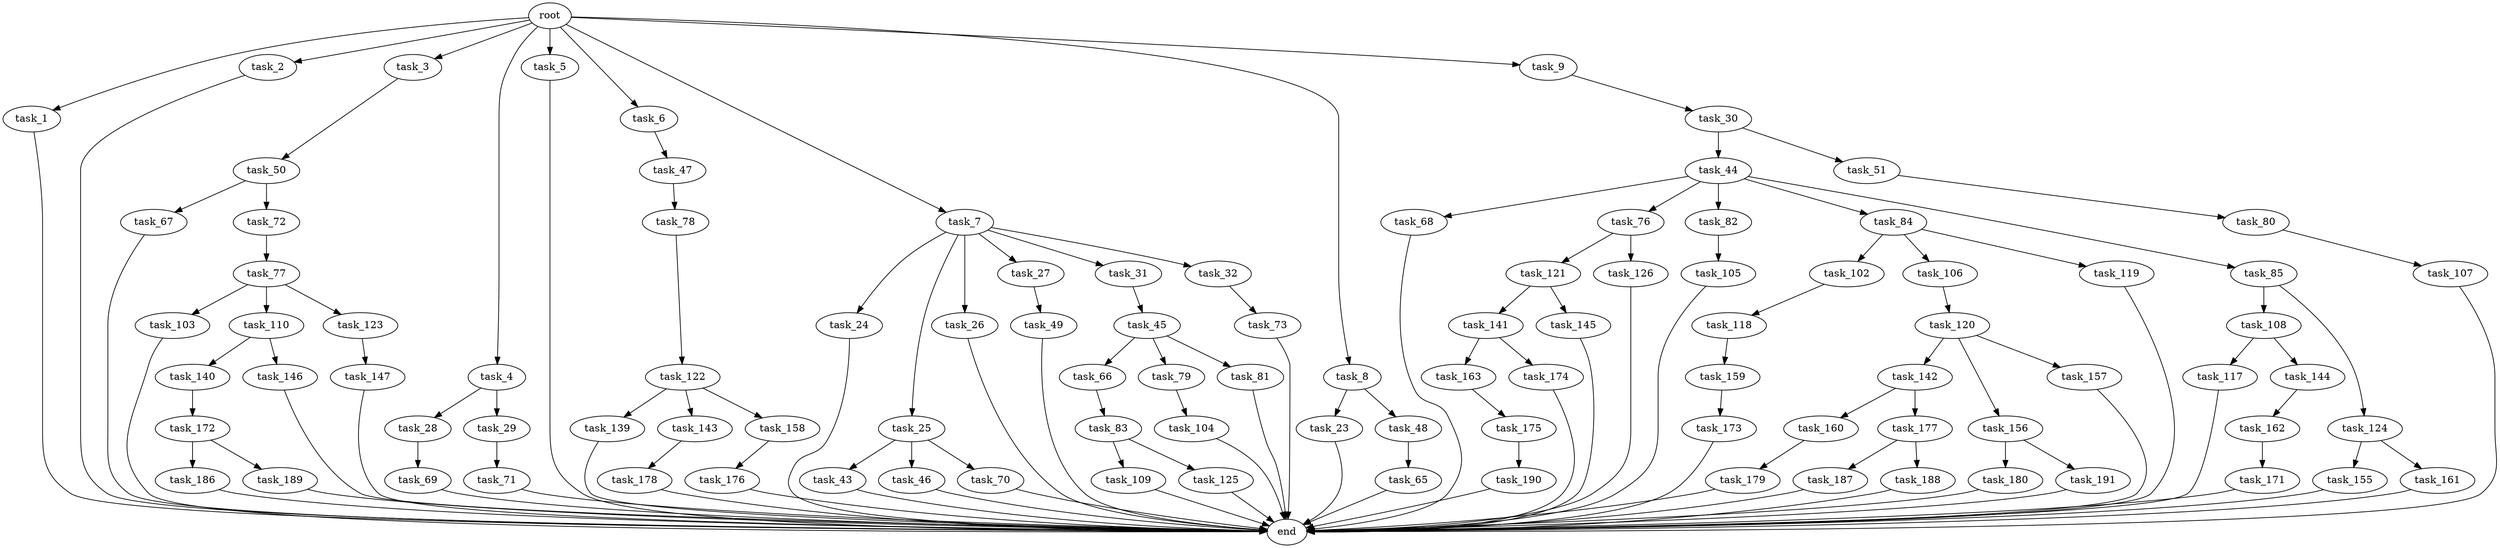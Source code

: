 digraph G {
  root [size="0.000000"];
  task_1 [size="1024.000000"];
  task_2 [size="1024.000000"];
  task_3 [size="1024.000000"];
  task_4 [size="1024.000000"];
  task_5 [size="1024.000000"];
  task_6 [size="1024.000000"];
  task_7 [size="1024.000000"];
  task_8 [size="1024.000000"];
  task_9 [size="1024.000000"];
  task_23 [size="858993459200.000000"];
  task_24 [size="77309411328.000000"];
  task_25 [size="77309411328.000000"];
  task_26 [size="77309411328.000000"];
  task_27 [size="77309411328.000000"];
  task_28 [size="34359738368.000000"];
  task_29 [size="34359738368.000000"];
  task_30 [size="309237645312.000000"];
  task_31 [size="77309411328.000000"];
  task_32 [size="77309411328.000000"];
  task_43 [size="420906795008.000000"];
  task_44 [size="858993459200.000000"];
  task_45 [size="214748364800.000000"];
  task_46 [size="420906795008.000000"];
  task_47 [size="420906795008.000000"];
  task_48 [size="858993459200.000000"];
  task_49 [size="137438953472.000000"];
  task_50 [size="214748364800.000000"];
  task_51 [size="858993459200.000000"];
  task_65 [size="695784701952.000000"];
  task_66 [size="137438953472.000000"];
  task_67 [size="34359738368.000000"];
  task_68 [size="34359738368.000000"];
  task_69 [size="309237645312.000000"];
  task_70 [size="420906795008.000000"];
  task_71 [size="695784701952.000000"];
  task_72 [size="34359738368.000000"];
  task_73 [size="214748364800.000000"];
  task_76 [size="34359738368.000000"];
  task_77 [size="309237645312.000000"];
  task_78 [size="695784701952.000000"];
  task_79 [size="137438953472.000000"];
  task_80 [size="549755813888.000000"];
  task_81 [size="137438953472.000000"];
  task_82 [size="34359738368.000000"];
  task_83 [size="858993459200.000000"];
  task_84 [size="34359738368.000000"];
  task_85 [size="34359738368.000000"];
  task_102 [size="549755813888.000000"];
  task_103 [size="549755813888.000000"];
  task_104 [size="77309411328.000000"];
  task_105 [size="420906795008.000000"];
  task_106 [size="549755813888.000000"];
  task_107 [size="137438953472.000000"];
  task_108 [size="77309411328.000000"];
  task_109 [size="77309411328.000000"];
  task_110 [size="549755813888.000000"];
  task_117 [size="695784701952.000000"];
  task_118 [size="858993459200.000000"];
  task_119 [size="549755813888.000000"];
  task_120 [size="309237645312.000000"];
  task_121 [size="549755813888.000000"];
  task_122 [size="137438953472.000000"];
  task_123 [size="549755813888.000000"];
  task_124 [size="77309411328.000000"];
  task_125 [size="77309411328.000000"];
  task_126 [size="549755813888.000000"];
  task_139 [size="34359738368.000000"];
  task_140 [size="77309411328.000000"];
  task_141 [size="549755813888.000000"];
  task_142 [size="137438953472.000000"];
  task_143 [size="34359738368.000000"];
  task_144 [size="695784701952.000000"];
  task_145 [size="549755813888.000000"];
  task_146 [size="77309411328.000000"];
  task_147 [size="214748364800.000000"];
  task_155 [size="695784701952.000000"];
  task_156 [size="137438953472.000000"];
  task_157 [size="137438953472.000000"];
  task_158 [size="34359738368.000000"];
  task_159 [size="137438953472.000000"];
  task_160 [size="858993459200.000000"];
  task_161 [size="695784701952.000000"];
  task_162 [size="858993459200.000000"];
  task_163 [size="420906795008.000000"];
  task_171 [size="34359738368.000000"];
  task_172 [size="214748364800.000000"];
  task_173 [size="858993459200.000000"];
  task_174 [size="420906795008.000000"];
  task_175 [size="695784701952.000000"];
  task_176 [size="137438953472.000000"];
  task_177 [size="858993459200.000000"];
  task_178 [size="549755813888.000000"];
  task_179 [size="695784701952.000000"];
  task_180 [size="420906795008.000000"];
  task_186 [size="137438953472.000000"];
  task_187 [size="858993459200.000000"];
  task_188 [size="858993459200.000000"];
  task_189 [size="137438953472.000000"];
  task_190 [size="549755813888.000000"];
  task_191 [size="420906795008.000000"];
  end [size="0.000000"];

  root -> task_1 [size="1.000000"];
  root -> task_2 [size="1.000000"];
  root -> task_3 [size="1.000000"];
  root -> task_4 [size="1.000000"];
  root -> task_5 [size="1.000000"];
  root -> task_6 [size="1.000000"];
  root -> task_7 [size="1.000000"];
  root -> task_8 [size="1.000000"];
  root -> task_9 [size="1.000000"];
  task_1 -> end [size="1.000000"];
  task_2 -> end [size="1.000000"];
  task_3 -> task_50 [size="209715200.000000"];
  task_4 -> task_28 [size="33554432.000000"];
  task_4 -> task_29 [size="33554432.000000"];
  task_5 -> end [size="1.000000"];
  task_6 -> task_47 [size="411041792.000000"];
  task_7 -> task_24 [size="75497472.000000"];
  task_7 -> task_25 [size="75497472.000000"];
  task_7 -> task_26 [size="75497472.000000"];
  task_7 -> task_27 [size="75497472.000000"];
  task_7 -> task_31 [size="75497472.000000"];
  task_7 -> task_32 [size="75497472.000000"];
  task_8 -> task_23 [size="838860800.000000"];
  task_8 -> task_48 [size="838860800.000000"];
  task_9 -> task_30 [size="301989888.000000"];
  task_23 -> end [size="1.000000"];
  task_24 -> end [size="1.000000"];
  task_25 -> task_43 [size="411041792.000000"];
  task_25 -> task_46 [size="411041792.000000"];
  task_25 -> task_70 [size="411041792.000000"];
  task_26 -> end [size="1.000000"];
  task_27 -> task_49 [size="134217728.000000"];
  task_28 -> task_69 [size="301989888.000000"];
  task_29 -> task_71 [size="679477248.000000"];
  task_30 -> task_44 [size="838860800.000000"];
  task_30 -> task_51 [size="838860800.000000"];
  task_31 -> task_45 [size="209715200.000000"];
  task_32 -> task_73 [size="209715200.000000"];
  task_43 -> end [size="1.000000"];
  task_44 -> task_68 [size="33554432.000000"];
  task_44 -> task_76 [size="33554432.000000"];
  task_44 -> task_82 [size="33554432.000000"];
  task_44 -> task_84 [size="33554432.000000"];
  task_44 -> task_85 [size="33554432.000000"];
  task_45 -> task_66 [size="134217728.000000"];
  task_45 -> task_79 [size="134217728.000000"];
  task_45 -> task_81 [size="134217728.000000"];
  task_46 -> end [size="1.000000"];
  task_47 -> task_78 [size="679477248.000000"];
  task_48 -> task_65 [size="679477248.000000"];
  task_49 -> end [size="1.000000"];
  task_50 -> task_67 [size="33554432.000000"];
  task_50 -> task_72 [size="33554432.000000"];
  task_51 -> task_80 [size="536870912.000000"];
  task_65 -> end [size="1.000000"];
  task_66 -> task_83 [size="838860800.000000"];
  task_67 -> end [size="1.000000"];
  task_68 -> end [size="1.000000"];
  task_69 -> end [size="1.000000"];
  task_70 -> end [size="1.000000"];
  task_71 -> end [size="1.000000"];
  task_72 -> task_77 [size="301989888.000000"];
  task_73 -> end [size="1.000000"];
  task_76 -> task_121 [size="536870912.000000"];
  task_76 -> task_126 [size="536870912.000000"];
  task_77 -> task_103 [size="536870912.000000"];
  task_77 -> task_110 [size="536870912.000000"];
  task_77 -> task_123 [size="536870912.000000"];
  task_78 -> task_122 [size="134217728.000000"];
  task_79 -> task_104 [size="75497472.000000"];
  task_80 -> task_107 [size="134217728.000000"];
  task_81 -> end [size="1.000000"];
  task_82 -> task_105 [size="411041792.000000"];
  task_83 -> task_109 [size="75497472.000000"];
  task_83 -> task_125 [size="75497472.000000"];
  task_84 -> task_102 [size="536870912.000000"];
  task_84 -> task_106 [size="536870912.000000"];
  task_84 -> task_119 [size="536870912.000000"];
  task_85 -> task_108 [size="75497472.000000"];
  task_85 -> task_124 [size="75497472.000000"];
  task_102 -> task_118 [size="838860800.000000"];
  task_103 -> end [size="1.000000"];
  task_104 -> end [size="1.000000"];
  task_105 -> end [size="1.000000"];
  task_106 -> task_120 [size="301989888.000000"];
  task_107 -> end [size="1.000000"];
  task_108 -> task_117 [size="679477248.000000"];
  task_108 -> task_144 [size="679477248.000000"];
  task_109 -> end [size="1.000000"];
  task_110 -> task_140 [size="75497472.000000"];
  task_110 -> task_146 [size="75497472.000000"];
  task_117 -> end [size="1.000000"];
  task_118 -> task_159 [size="134217728.000000"];
  task_119 -> end [size="1.000000"];
  task_120 -> task_142 [size="134217728.000000"];
  task_120 -> task_156 [size="134217728.000000"];
  task_120 -> task_157 [size="134217728.000000"];
  task_121 -> task_141 [size="536870912.000000"];
  task_121 -> task_145 [size="536870912.000000"];
  task_122 -> task_139 [size="33554432.000000"];
  task_122 -> task_143 [size="33554432.000000"];
  task_122 -> task_158 [size="33554432.000000"];
  task_123 -> task_147 [size="209715200.000000"];
  task_124 -> task_155 [size="679477248.000000"];
  task_124 -> task_161 [size="679477248.000000"];
  task_125 -> end [size="1.000000"];
  task_126 -> end [size="1.000000"];
  task_139 -> end [size="1.000000"];
  task_140 -> task_172 [size="209715200.000000"];
  task_141 -> task_163 [size="411041792.000000"];
  task_141 -> task_174 [size="411041792.000000"];
  task_142 -> task_160 [size="838860800.000000"];
  task_142 -> task_177 [size="838860800.000000"];
  task_143 -> task_178 [size="536870912.000000"];
  task_144 -> task_162 [size="838860800.000000"];
  task_145 -> end [size="1.000000"];
  task_146 -> end [size="1.000000"];
  task_147 -> end [size="1.000000"];
  task_155 -> end [size="1.000000"];
  task_156 -> task_180 [size="411041792.000000"];
  task_156 -> task_191 [size="411041792.000000"];
  task_157 -> end [size="1.000000"];
  task_158 -> task_176 [size="134217728.000000"];
  task_159 -> task_173 [size="838860800.000000"];
  task_160 -> task_179 [size="679477248.000000"];
  task_161 -> end [size="1.000000"];
  task_162 -> task_171 [size="33554432.000000"];
  task_163 -> task_175 [size="679477248.000000"];
  task_171 -> end [size="1.000000"];
  task_172 -> task_186 [size="134217728.000000"];
  task_172 -> task_189 [size="134217728.000000"];
  task_173 -> end [size="1.000000"];
  task_174 -> end [size="1.000000"];
  task_175 -> task_190 [size="536870912.000000"];
  task_176 -> end [size="1.000000"];
  task_177 -> task_187 [size="838860800.000000"];
  task_177 -> task_188 [size="838860800.000000"];
  task_178 -> end [size="1.000000"];
  task_179 -> end [size="1.000000"];
  task_180 -> end [size="1.000000"];
  task_186 -> end [size="1.000000"];
  task_187 -> end [size="1.000000"];
  task_188 -> end [size="1.000000"];
  task_189 -> end [size="1.000000"];
  task_190 -> end [size="1.000000"];
  task_191 -> end [size="1.000000"];
}
